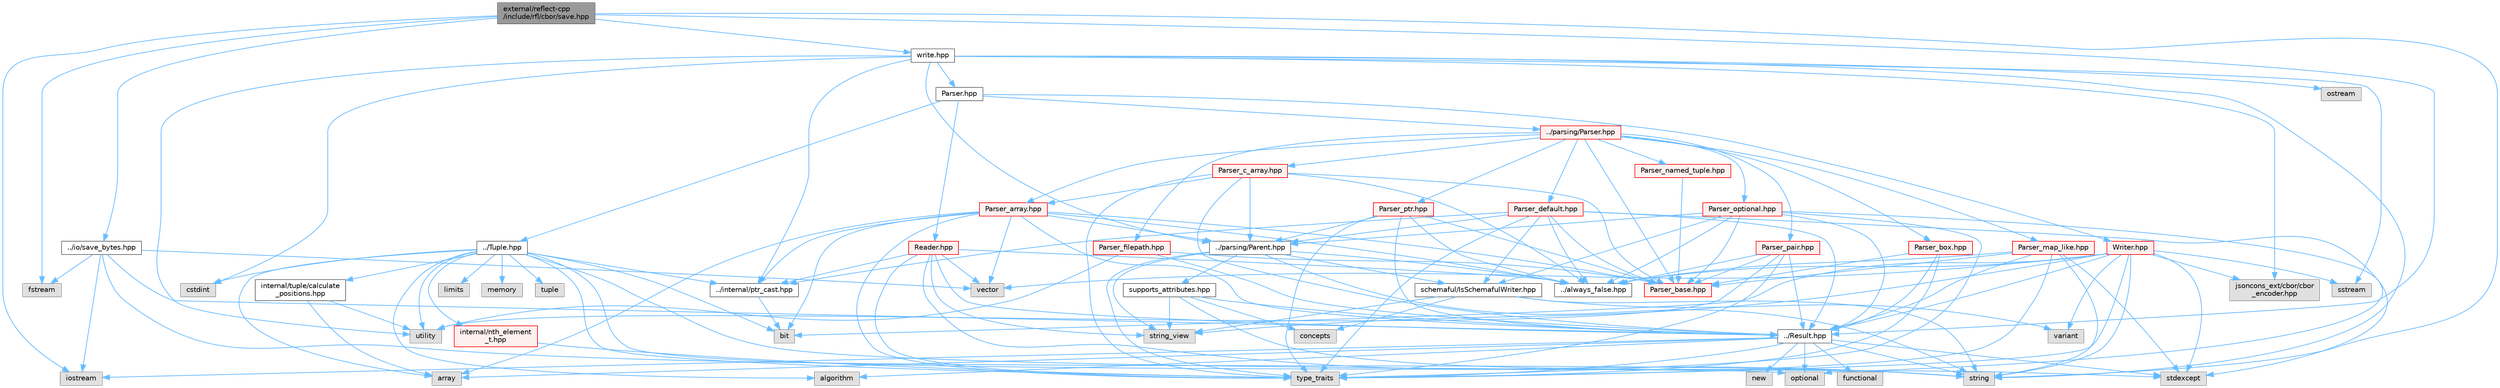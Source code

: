 digraph "external/reflect-cpp/include/rfl/cbor/save.hpp"
{
 // LATEX_PDF_SIZE
  bgcolor="transparent";
  edge [fontname=Helvetica,fontsize=10,labelfontname=Helvetica,labelfontsize=10];
  node [fontname=Helvetica,fontsize=10,shape=box,height=0.2,width=0.4];
  Node1 [id="Node000001",label="external/reflect-cpp\l/include/rfl/cbor/save.hpp",height=0.2,width=0.4,color="gray40", fillcolor="grey60", style="filled", fontcolor="black",tooltip=" "];
  Node1 -> Node2 [id="edge1_Node000001_Node000002",color="steelblue1",style="solid",tooltip=" "];
  Node2 [id="Node000002",label="fstream",height=0.2,width=0.4,color="grey60", fillcolor="#E0E0E0", style="filled",tooltip=" "];
  Node1 -> Node3 [id="edge2_Node000001_Node000003",color="steelblue1",style="solid",tooltip=" "];
  Node3 [id="Node000003",label="iostream",height=0.2,width=0.4,color="grey60", fillcolor="#E0E0E0", style="filled",tooltip=" "];
  Node1 -> Node4 [id="edge3_Node000001_Node000004",color="steelblue1",style="solid",tooltip=" "];
  Node4 [id="Node000004",label="string",height=0.2,width=0.4,color="grey60", fillcolor="#E0E0E0", style="filled",tooltip=" "];
  Node1 -> Node5 [id="edge4_Node000001_Node000005",color="steelblue1",style="solid",tooltip=" "];
  Node5 [id="Node000005",label="../Result.hpp",height=0.2,width=0.4,color="grey40", fillcolor="white", style="filled",URL="$_result_8hpp.html",tooltip=" "];
  Node5 -> Node6 [id="edge5_Node000005_Node000006",color="steelblue1",style="solid",tooltip=" "];
  Node6 [id="Node000006",label="algorithm",height=0.2,width=0.4,color="grey60", fillcolor="#E0E0E0", style="filled",tooltip=" "];
  Node5 -> Node7 [id="edge6_Node000005_Node000007",color="steelblue1",style="solid",tooltip=" "];
  Node7 [id="Node000007",label="array",height=0.2,width=0.4,color="grey60", fillcolor="#E0E0E0", style="filled",tooltip=" "];
  Node5 -> Node8 [id="edge7_Node000005_Node000008",color="steelblue1",style="solid",tooltip=" "];
  Node8 [id="Node000008",label="functional",height=0.2,width=0.4,color="grey60", fillcolor="#E0E0E0", style="filled",tooltip=" "];
  Node5 -> Node3 [id="edge8_Node000005_Node000003",color="steelblue1",style="solid",tooltip=" "];
  Node5 -> Node9 [id="edge9_Node000005_Node000009",color="steelblue1",style="solid",tooltip=" "];
  Node9 [id="Node000009",label="new",height=0.2,width=0.4,color="grey60", fillcolor="#E0E0E0", style="filled",tooltip=" "];
  Node5 -> Node10 [id="edge10_Node000005_Node000010",color="steelblue1",style="solid",tooltip=" "];
  Node10 [id="Node000010",label="optional",height=0.2,width=0.4,color="grey60", fillcolor="#E0E0E0", style="filled",tooltip=" "];
  Node5 -> Node11 [id="edge11_Node000005_Node000011",color="steelblue1",style="solid",tooltip=" "];
  Node11 [id="Node000011",label="stdexcept",height=0.2,width=0.4,color="grey60", fillcolor="#E0E0E0", style="filled",tooltip=" "];
  Node5 -> Node4 [id="edge12_Node000005_Node000004",color="steelblue1",style="solid",tooltip=" "];
  Node5 -> Node12 [id="edge13_Node000005_Node000012",color="steelblue1",style="solid",tooltip=" "];
  Node12 [id="Node000012",label="type_traits",height=0.2,width=0.4,color="grey60", fillcolor="#E0E0E0", style="filled",tooltip=" "];
  Node1 -> Node13 [id="edge14_Node000001_Node000013",color="steelblue1",style="solid",tooltip=" "];
  Node13 [id="Node000013",label="../io/save_bytes.hpp",height=0.2,width=0.4,color="grey40", fillcolor="white", style="filled",URL="$save__bytes_8hpp.html",tooltip=" "];
  Node13 -> Node2 [id="edge15_Node000013_Node000002",color="steelblue1",style="solid",tooltip=" "];
  Node13 -> Node3 [id="edge16_Node000013_Node000003",color="steelblue1",style="solid",tooltip=" "];
  Node13 -> Node4 [id="edge17_Node000013_Node000004",color="steelblue1",style="solid",tooltip=" "];
  Node13 -> Node14 [id="edge18_Node000013_Node000014",color="steelblue1",style="solid",tooltip=" "];
  Node14 [id="Node000014",label="vector",height=0.2,width=0.4,color="grey60", fillcolor="#E0E0E0", style="filled",tooltip=" "];
  Node13 -> Node5 [id="edge19_Node000013_Node000005",color="steelblue1",style="solid",tooltip=" "];
  Node1 -> Node15 [id="edge20_Node000001_Node000015",color="steelblue1",style="solid",tooltip=" "];
  Node15 [id="Node000015",label="write.hpp",height=0.2,width=0.4,color="grey40", fillcolor="white", style="filled",URL="$cbor_2write_8hpp.html",tooltip=" "];
  Node15 -> Node16 [id="edge21_Node000015_Node000016",color="steelblue1",style="solid",tooltip=" "];
  Node16 [id="Node000016",label="cstdint",height=0.2,width=0.4,color="grey60", fillcolor="#E0E0E0", style="filled",tooltip=" "];
  Node15 -> Node17 [id="edge22_Node000015_Node000017",color="steelblue1",style="solid",tooltip=" "];
  Node17 [id="Node000017",label="jsoncons_ext/cbor/cbor\l_encoder.hpp",height=0.2,width=0.4,color="grey60", fillcolor="#E0E0E0", style="filled",tooltip=" "];
  Node15 -> Node18 [id="edge23_Node000015_Node000018",color="steelblue1",style="solid",tooltip=" "];
  Node18 [id="Node000018",label="ostream",height=0.2,width=0.4,color="grey60", fillcolor="#E0E0E0", style="filled",tooltip=" "];
  Node15 -> Node19 [id="edge24_Node000015_Node000019",color="steelblue1",style="solid",tooltip=" "];
  Node19 [id="Node000019",label="sstream",height=0.2,width=0.4,color="grey60", fillcolor="#E0E0E0", style="filled",tooltip=" "];
  Node15 -> Node4 [id="edge25_Node000015_Node000004",color="steelblue1",style="solid",tooltip=" "];
  Node15 -> Node20 [id="edge26_Node000015_Node000020",color="steelblue1",style="solid",tooltip=" "];
  Node20 [id="Node000020",label="utility",height=0.2,width=0.4,color="grey60", fillcolor="#E0E0E0", style="filled",tooltip=" "];
  Node15 -> Node21 [id="edge27_Node000015_Node000021",color="steelblue1",style="solid",tooltip=" "];
  Node21 [id="Node000021",label="../internal/ptr_cast.hpp",height=0.2,width=0.4,color="grey40", fillcolor="white", style="filled",URL="$ptr__cast_8hpp.html",tooltip=" "];
  Node21 -> Node22 [id="edge28_Node000021_Node000022",color="steelblue1",style="solid",tooltip=" "];
  Node22 [id="Node000022",label="bit",height=0.2,width=0.4,color="grey60", fillcolor="#E0E0E0", style="filled",tooltip=" "];
  Node15 -> Node23 [id="edge29_Node000015_Node000023",color="steelblue1",style="solid",tooltip=" "];
  Node23 [id="Node000023",label="../parsing/Parent.hpp",height=0.2,width=0.4,color="grey40", fillcolor="white", style="filled",URL="$_parent_8hpp.html",tooltip=" "];
  Node23 -> Node4 [id="edge30_Node000023_Node000004",color="steelblue1",style="solid",tooltip=" "];
  Node23 -> Node24 [id="edge31_Node000023_Node000024",color="steelblue1",style="solid",tooltip=" "];
  Node24 [id="Node000024",label="string_view",height=0.2,width=0.4,color="grey60", fillcolor="#E0E0E0", style="filled",tooltip=" "];
  Node23 -> Node12 [id="edge32_Node000023_Node000012",color="steelblue1",style="solid",tooltip=" "];
  Node23 -> Node25 [id="edge33_Node000023_Node000025",color="steelblue1",style="solid",tooltip=" "];
  Node25 [id="Node000025",label="../always_false.hpp",height=0.2,width=0.4,color="grey40", fillcolor="white", style="filled",URL="$always__false_8hpp.html",tooltip=" "];
  Node23 -> Node26 [id="edge34_Node000023_Node000026",color="steelblue1",style="solid",tooltip=" "];
  Node26 [id="Node000026",label="schemaful/IsSchemafulWriter.hpp",height=0.2,width=0.4,color="grey40", fillcolor="white", style="filled",URL="$_is_schemaful_writer_8hpp.html",tooltip=" "];
  Node26 -> Node27 [id="edge35_Node000026_Node000027",color="steelblue1",style="solid",tooltip=" "];
  Node27 [id="Node000027",label="concepts",height=0.2,width=0.4,color="grey60", fillcolor="#E0E0E0", style="filled",tooltip=" "];
  Node26 -> Node4 [id="edge36_Node000026_Node000004",color="steelblue1",style="solid",tooltip=" "];
  Node26 -> Node24 [id="edge37_Node000026_Node000024",color="steelblue1",style="solid",tooltip=" "];
  Node26 -> Node28 [id="edge38_Node000026_Node000028",color="steelblue1",style="solid",tooltip=" "];
  Node28 [id="Node000028",label="variant",height=0.2,width=0.4,color="grey60", fillcolor="#E0E0E0", style="filled",tooltip=" "];
  Node23 -> Node29 [id="edge39_Node000023_Node000029",color="steelblue1",style="solid",tooltip=" "];
  Node29 [id="Node000029",label="supports_attributes.hpp",height=0.2,width=0.4,color="grey40", fillcolor="white", style="filled",URL="$supports__attributes_8hpp.html",tooltip=" "];
  Node29 -> Node27 [id="edge40_Node000029_Node000027",color="steelblue1",style="solid",tooltip=" "];
  Node29 -> Node4 [id="edge41_Node000029_Node000004",color="steelblue1",style="solid",tooltip=" "];
  Node29 -> Node24 [id="edge42_Node000029_Node000024",color="steelblue1",style="solid",tooltip=" "];
  Node29 -> Node5 [id="edge43_Node000029_Node000005",color="steelblue1",style="solid",tooltip=" "];
  Node15 -> Node30 [id="edge44_Node000015_Node000030",color="steelblue1",style="solid",tooltip=" "];
  Node30 [id="Node000030",label="Parser.hpp",height=0.2,width=0.4,color="grey40", fillcolor="white", style="filled",URL="$cbor_2_parser_8hpp.html",tooltip=" "];
  Node30 -> Node31 [id="edge45_Node000030_Node000031",color="steelblue1",style="solid",tooltip=" "];
  Node31 [id="Node000031",label="../Tuple.hpp",height=0.2,width=0.4,color="grey40", fillcolor="white", style="filled",URL="$_tuple_8hpp.html",tooltip=" "];
  Node31 -> Node6 [id="edge46_Node000031_Node000006",color="steelblue1",style="solid",tooltip=" "];
  Node31 -> Node7 [id="edge47_Node000031_Node000007",color="steelblue1",style="solid",tooltip=" "];
  Node31 -> Node22 [id="edge48_Node000031_Node000022",color="steelblue1",style="solid",tooltip=" "];
  Node31 -> Node16 [id="edge49_Node000031_Node000016",color="steelblue1",style="solid",tooltip=" "];
  Node31 -> Node32 [id="edge50_Node000031_Node000032",color="steelblue1",style="solid",tooltip=" "];
  Node32 [id="Node000032",label="limits",height=0.2,width=0.4,color="grey60", fillcolor="#E0E0E0", style="filled",tooltip=" "];
  Node31 -> Node33 [id="edge51_Node000031_Node000033",color="steelblue1",style="solid",tooltip=" "];
  Node33 [id="Node000033",label="memory",height=0.2,width=0.4,color="grey60", fillcolor="#E0E0E0", style="filled",tooltip=" "];
  Node31 -> Node10 [id="edge52_Node000031_Node000010",color="steelblue1",style="solid",tooltip=" "];
  Node31 -> Node11 [id="edge53_Node000031_Node000011",color="steelblue1",style="solid",tooltip=" "];
  Node31 -> Node34 [id="edge54_Node000031_Node000034",color="steelblue1",style="solid",tooltip=" "];
  Node34 [id="Node000034",label="tuple",height=0.2,width=0.4,color="grey60", fillcolor="#E0E0E0", style="filled",tooltip=" "];
  Node31 -> Node12 [id="edge55_Node000031_Node000012",color="steelblue1",style="solid",tooltip=" "];
  Node31 -> Node20 [id="edge56_Node000031_Node000020",color="steelblue1",style="solid",tooltip=" "];
  Node31 -> Node35 [id="edge57_Node000031_Node000035",color="steelblue1",style="solid",tooltip=" "];
  Node35 [id="Node000035",label="internal/nth_element\l_t.hpp",height=0.2,width=0.4,color="red", fillcolor="#FFF0F0", style="filled",URL="$nth__element__t_8hpp.html",tooltip=" "];
  Node35 -> Node12 [id="edge58_Node000035_Node000012",color="steelblue1",style="solid",tooltip=" "];
  Node31 -> Node21 [id="edge59_Node000031_Node000021",color="steelblue1",style="solid",tooltip=" "];
  Node31 -> Node37 [id="edge60_Node000031_Node000037",color="steelblue1",style="solid",tooltip=" "];
  Node37 [id="Node000037",label="internal/tuple/calculate\l_positions.hpp",height=0.2,width=0.4,color="grey40", fillcolor="white", style="filled",URL="$calculate__positions_8hpp.html",tooltip=" "];
  Node37 -> Node7 [id="edge61_Node000037_Node000007",color="steelblue1",style="solid",tooltip=" "];
  Node37 -> Node20 [id="edge62_Node000037_Node000020",color="steelblue1",style="solid",tooltip=" "];
  Node30 -> Node38 [id="edge63_Node000030_Node000038",color="steelblue1",style="solid",tooltip=" "];
  Node38 [id="Node000038",label="../parsing/Parser.hpp",height=0.2,width=0.4,color="red", fillcolor="#FFF0F0", style="filled",URL="$parsing_2_parser_8hpp.html",tooltip=" "];
  Node38 -> Node39 [id="edge64_Node000038_Node000039",color="steelblue1",style="solid",tooltip=" "];
  Node39 [id="Node000039",label="Parser_array.hpp",height=0.2,width=0.4,color="red", fillcolor="#FFF0F0", style="filled",URL="$_parser__array_8hpp.html",tooltip=" "];
  Node39 -> Node7 [id="edge65_Node000039_Node000007",color="steelblue1",style="solid",tooltip=" "];
  Node39 -> Node22 [id="edge66_Node000039_Node000022",color="steelblue1",style="solid",tooltip=" "];
  Node39 -> Node12 [id="edge67_Node000039_Node000012",color="steelblue1",style="solid",tooltip=" "];
  Node39 -> Node14 [id="edge68_Node000039_Node000014",color="steelblue1",style="solid",tooltip=" "];
  Node39 -> Node5 [id="edge69_Node000039_Node000005",color="steelblue1",style="solid",tooltip=" "];
  Node39 -> Node25 [id="edge70_Node000039_Node000025",color="steelblue1",style="solid",tooltip=" "];
  Node39 -> Node21 [id="edge71_Node000039_Node000021",color="steelblue1",style="solid",tooltip=" "];
  Node39 -> Node23 [id="edge72_Node000039_Node000023",color="steelblue1",style="solid",tooltip=" "];
  Node39 -> Node47 [id="edge73_Node000039_Node000047",color="steelblue1",style="solid",tooltip=" "];
  Node47 [id="Node000047",label="Parser_base.hpp",height=0.2,width=0.4,color="red", fillcolor="#FFF0F0", style="filled",URL="$_parser__base_8hpp.html",tooltip=" "];
  Node38 -> Node47 [id="edge74_Node000038_Node000047",color="steelblue1",style="solid",tooltip=" "];
  Node38 -> Node69 [id="edge75_Node000038_Node000069",color="steelblue1",style="solid",tooltip=" "];
  Node69 [id="Node000069",label="Parser_box.hpp",height=0.2,width=0.4,color="red", fillcolor="#FFF0F0", style="filled",URL="$_parser__box_8hpp.html",tooltip=" "];
  Node69 -> Node12 [id="edge76_Node000069_Node000012",color="steelblue1",style="solid",tooltip=" "];
  Node69 -> Node5 [id="edge77_Node000069_Node000005",color="steelblue1",style="solid",tooltip=" "];
  Node69 -> Node47 [id="edge78_Node000069_Node000047",color="steelblue1",style="solid",tooltip=" "];
  Node38 -> Node71 [id="edge79_Node000038_Node000071",color="steelblue1",style="solid",tooltip=" "];
  Node71 [id="Node000071",label="Parser_c_array.hpp",height=0.2,width=0.4,color="red", fillcolor="#FFF0F0", style="filled",URL="$_parser__c__array_8hpp.html",tooltip=" "];
  Node71 -> Node12 [id="edge80_Node000071_Node000012",color="steelblue1",style="solid",tooltip=" "];
  Node71 -> Node5 [id="edge81_Node000071_Node000005",color="steelblue1",style="solid",tooltip=" "];
  Node71 -> Node25 [id="edge82_Node000071_Node000025",color="steelblue1",style="solid",tooltip=" "];
  Node71 -> Node23 [id="edge83_Node000071_Node000023",color="steelblue1",style="solid",tooltip=" "];
  Node71 -> Node39 [id="edge84_Node000071_Node000039",color="steelblue1",style="solid",tooltip=" "];
  Node71 -> Node47 [id="edge85_Node000071_Node000047",color="steelblue1",style="solid",tooltip=" "];
  Node38 -> Node72 [id="edge86_Node000038_Node000072",color="steelblue1",style="solid",tooltip=" "];
  Node72 [id="Node000072",label="Parser_default.hpp",height=0.2,width=0.4,color="red", fillcolor="#FFF0F0", style="filled",URL="$_parser__default_8hpp.html",tooltip=" "];
  Node72 -> Node11 [id="edge87_Node000072_Node000011",color="steelblue1",style="solid",tooltip=" "];
  Node72 -> Node12 [id="edge88_Node000072_Node000012",color="steelblue1",style="solid",tooltip=" "];
  Node72 -> Node5 [id="edge89_Node000072_Node000005",color="steelblue1",style="solid",tooltip=" "];
  Node72 -> Node25 [id="edge90_Node000072_Node000025",color="steelblue1",style="solid",tooltip=" "];
  Node72 -> Node21 [id="edge91_Node000072_Node000021",color="steelblue1",style="solid",tooltip=" "];
  Node72 -> Node23 [id="edge92_Node000072_Node000023",color="steelblue1",style="solid",tooltip=" "];
  Node72 -> Node47 [id="edge93_Node000072_Node000047",color="steelblue1",style="solid",tooltip=" "];
  Node72 -> Node26 [id="edge94_Node000072_Node000026",color="steelblue1",style="solid",tooltip=" "];
  Node38 -> Node175 [id="edge95_Node000038_Node000175",color="steelblue1",style="solid",tooltip=" "];
  Node175 [id="Node000175",label="Parser_filepath.hpp",height=0.2,width=0.4,color="red", fillcolor="#FFF0F0", style="filled",URL="$_parser__filepath_8hpp.html",tooltip=" "];
  Node175 -> Node20 [id="edge96_Node000175_Node000020",color="steelblue1",style="solid",tooltip=" "];
  Node175 -> Node5 [id="edge97_Node000175_Node000005",color="steelblue1",style="solid",tooltip=" "];
  Node175 -> Node47 [id="edge98_Node000175_Node000047",color="steelblue1",style="solid",tooltip=" "];
  Node38 -> Node177 [id="edge99_Node000038_Node000177",color="steelblue1",style="solid",tooltip=" "];
  Node177 [id="Node000177",label="Parser_map_like.hpp",height=0.2,width=0.4,color="red", fillcolor="#FFF0F0", style="filled",URL="$_parser__map__like_8hpp.html",tooltip=" "];
  Node177 -> Node11 [id="edge100_Node000177_Node000011",color="steelblue1",style="solid",tooltip=" "];
  Node177 -> Node4 [id="edge101_Node000177_Node000004",color="steelblue1",style="solid",tooltip=" "];
  Node177 -> Node12 [id="edge102_Node000177_Node000012",color="steelblue1",style="solid",tooltip=" "];
  Node177 -> Node5 [id="edge103_Node000177_Node000005",color="steelblue1",style="solid",tooltip=" "];
  Node177 -> Node25 [id="edge104_Node000177_Node000025",color="steelblue1",style="solid",tooltip=" "];
  Node177 -> Node47 [id="edge105_Node000177_Node000047",color="steelblue1",style="solid",tooltip=" "];
  Node38 -> Node182 [id="edge106_Node000038_Node000182",color="steelblue1",style="solid",tooltip=" "];
  Node182 [id="Node000182",label="Parser_named_tuple.hpp",height=0.2,width=0.4,color="red", fillcolor="#FFF0F0", style="filled",URL="$_parser__named__tuple_8hpp.html",tooltip=" "];
  Node182 -> Node47 [id="edge107_Node000182_Node000047",color="steelblue1",style="solid",tooltip=" "];
  Node38 -> Node203 [id="edge108_Node000038_Node000203",color="steelblue1",style="solid",tooltip=" "];
  Node203 [id="Node000203",label="Parser_optional.hpp",height=0.2,width=0.4,color="red", fillcolor="#FFF0F0", style="filled",URL="$_parser__optional_8hpp.html",tooltip=" "];
  Node203 -> Node10 [id="edge109_Node000203_Node000010",color="steelblue1",style="solid",tooltip=" "];
  Node203 -> Node12 [id="edge110_Node000203_Node000012",color="steelblue1",style="solid",tooltip=" "];
  Node203 -> Node5 [id="edge111_Node000203_Node000005",color="steelblue1",style="solid",tooltip=" "];
  Node203 -> Node25 [id="edge112_Node000203_Node000025",color="steelblue1",style="solid",tooltip=" "];
  Node203 -> Node23 [id="edge113_Node000203_Node000023",color="steelblue1",style="solid",tooltip=" "];
  Node203 -> Node47 [id="edge114_Node000203_Node000047",color="steelblue1",style="solid",tooltip=" "];
  Node203 -> Node26 [id="edge115_Node000203_Node000026",color="steelblue1",style="solid",tooltip=" "];
  Node38 -> Node205 [id="edge116_Node000038_Node000205",color="steelblue1",style="solid",tooltip=" "];
  Node205 [id="Node000205",label="Parser_pair.hpp",height=0.2,width=0.4,color="red", fillcolor="#FFF0F0", style="filled",URL="$_parser__pair_8hpp.html",tooltip=" "];
  Node205 -> Node12 [id="edge117_Node000205_Node000012",color="steelblue1",style="solid",tooltip=" "];
  Node205 -> Node20 [id="edge118_Node000205_Node000020",color="steelblue1",style="solid",tooltip=" "];
  Node205 -> Node5 [id="edge119_Node000205_Node000005",color="steelblue1",style="solid",tooltip=" "];
  Node205 -> Node25 [id="edge120_Node000205_Node000025",color="steelblue1",style="solid",tooltip=" "];
  Node205 -> Node47 [id="edge121_Node000205_Node000047",color="steelblue1",style="solid",tooltip=" "];
  Node38 -> Node206 [id="edge122_Node000038_Node000206",color="steelblue1",style="solid",tooltip=" "];
  Node206 [id="Node000206",label="Parser_ptr.hpp",height=0.2,width=0.4,color="red", fillcolor="#FFF0F0", style="filled",URL="$_parser__ptr_8hpp.html",tooltip=" "];
  Node206 -> Node12 [id="edge123_Node000206_Node000012",color="steelblue1",style="solid",tooltip=" "];
  Node206 -> Node5 [id="edge124_Node000206_Node000005",color="steelblue1",style="solid",tooltip=" "];
  Node206 -> Node25 [id="edge125_Node000206_Node000025",color="steelblue1",style="solid",tooltip=" "];
  Node206 -> Node23 [id="edge126_Node000206_Node000023",color="steelblue1",style="solid",tooltip=" "];
  Node206 -> Node47 [id="edge127_Node000206_Node000047",color="steelblue1",style="solid",tooltip=" "];
  Node30 -> Node248 [id="edge128_Node000030_Node000248",color="steelblue1",style="solid",tooltip=" "];
  Node248 [id="Node000248",label="Reader.hpp",height=0.2,width=0.4,color="red", fillcolor="#FFF0F0", style="filled",URL="$cbor_2_reader_8hpp.html",tooltip=" "];
  Node248 -> Node4 [id="edge129_Node000248_Node000004",color="steelblue1",style="solid",tooltip=" "];
  Node248 -> Node24 [id="edge130_Node000248_Node000024",color="steelblue1",style="solid",tooltip=" "];
  Node248 -> Node12 [id="edge131_Node000248_Node000012",color="steelblue1",style="solid",tooltip=" "];
  Node248 -> Node14 [id="edge132_Node000248_Node000014",color="steelblue1",style="solid",tooltip=" "];
  Node248 -> Node5 [id="edge133_Node000248_Node000005",color="steelblue1",style="solid",tooltip=" "];
  Node248 -> Node25 [id="edge134_Node000248_Node000025",color="steelblue1",style="solid",tooltip=" "];
  Node248 -> Node21 [id="edge135_Node000248_Node000021",color="steelblue1",style="solid",tooltip=" "];
  Node30 -> Node251 [id="edge136_Node000030_Node000251",color="steelblue1",style="solid",tooltip=" "];
  Node251 [id="Node000251",label="Writer.hpp",height=0.2,width=0.4,color="red", fillcolor="#FFF0F0", style="filled",URL="$cbor_2_writer_8hpp.html",tooltip=" "];
  Node251 -> Node22 [id="edge137_Node000251_Node000022",color="steelblue1",style="solid",tooltip=" "];
  Node251 -> Node17 [id="edge138_Node000251_Node000017",color="steelblue1",style="solid",tooltip=" "];
  Node251 -> Node19 [id="edge139_Node000251_Node000019",color="steelblue1",style="solid",tooltip=" "];
  Node251 -> Node11 [id="edge140_Node000251_Node000011",color="steelblue1",style="solid",tooltip=" "];
  Node251 -> Node4 [id="edge141_Node000251_Node000004",color="steelblue1",style="solid",tooltip=" "];
  Node251 -> Node24 [id="edge142_Node000251_Node000024",color="steelblue1",style="solid",tooltip=" "];
  Node251 -> Node12 [id="edge143_Node000251_Node000012",color="steelblue1",style="solid",tooltip=" "];
  Node251 -> Node28 [id="edge144_Node000251_Node000028",color="steelblue1",style="solid",tooltip=" "];
  Node251 -> Node14 [id="edge145_Node000251_Node000014",color="steelblue1",style="solid",tooltip=" "];
  Node251 -> Node5 [id="edge146_Node000251_Node000005",color="steelblue1",style="solid",tooltip=" "];
  Node251 -> Node25 [id="edge147_Node000251_Node000025",color="steelblue1",style="solid",tooltip=" "];
}

